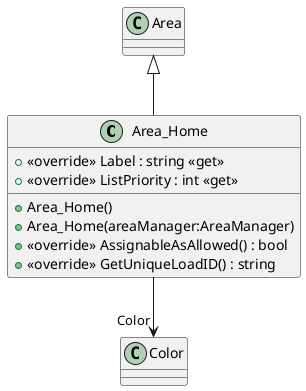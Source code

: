 @startuml
class Area_Home {
    + <<override>> Label : string <<get>>
    + <<override>> ListPriority : int <<get>>
    + Area_Home()
    + Area_Home(areaManager:AreaManager)
    + <<override>> AssignableAsAllowed() : bool
    + <<override>> GetUniqueLoadID() : string
}
Area <|-- Area_Home
Area_Home --> "Color" Color
@enduml
